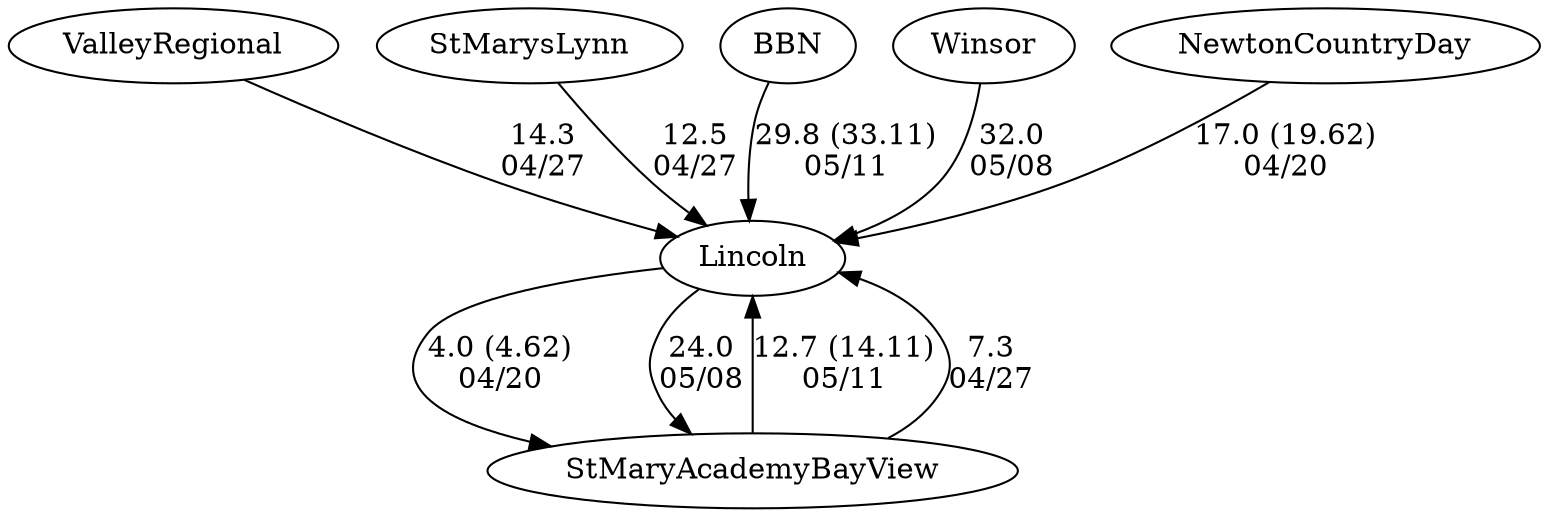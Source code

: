 digraph girls1foursLincoln {ValleyRegional [URL="girls1foursLincolnValleyRegional.html"];StMarysLynn [URL="girls1foursLincolnStMarysLynn.html"];BBN [URL="girls1foursLincolnBBN.html"];Winsor [URL="girls1foursLincolnWinsor.html"];NewtonCountryDay [URL="girls1foursLincolnNewtonCountryDay.html"];Lincoln [URL="girls1foursLincolnLincoln.html"];StMaryAcademyBayView [URL="girls1foursLincolnStMaryAcademyBayView.html"];NewtonCountryDay -> Lincoln[label="17.0 (19.62)
04/20", weight="83", tooltip="NEIRA Girls Fours,Newton Country Day, St. Mary Academy-Bayview, Lincoln School			
Distance: 1300 Conditions: Conditions the same for all races. Flat, no wind, no chop. Comments: Lincoln 2V4+ had a breakage and could not finish initial race with NCDS and Bayview so raced afterwards against the NCDS 3V4+ and 4V4+.
None", URL="https://www.row2k.com/results/resultspage.cfm?UID=C1541F9124E2FBBF81B1F9CADE55D186&cat=1", random="random"]; 
Lincoln -> StMaryAcademyBayView[label="4.0 (4.62)
04/20", weight="96", tooltip="NEIRA Girls Fours,Newton Country Day, St. Mary Academy-Bayview, Lincoln School			
Distance: 1300 Conditions: Conditions the same for all races. Flat, no wind, no chop. Comments: Lincoln 2V4+ had a breakage and could not finish initial race with NCDS and Bayview so raced afterwards against the NCDS 3V4+ and 4V4+.
None", URL="https://www.row2k.com/results/resultspage.cfm?UID=C1541F9124E2FBBF81B1F9CADE55D186&cat=1", random="random"]; 
BBN -> Lincoln[label="29.8 (33.11)
05/11", weight="71", tooltip="NEIRA, BB&N, Bay View, Lincoln			
Distance: 1350 M Conditions: 2V race slight crossing head wind
Pretty neutral for the 1V Comments: A bit chilly but good conditions, well done by all boats. Thanks to Lincoln and Bay View for making the trip.
None", URL="https://www.row2k.com/results/resultspage.cfm?UID=BA150C07F46A8CF05BDF8F6CF54794E7&cat=1", random="random"]; 
StMaryAcademyBayView -> Lincoln[label="12.7 (14.11)
05/11", weight="88", tooltip="NEIRA, BB&N, Bay View, Lincoln			
Distance: 1350 M Conditions: 2V race slight crossing head wind
Pretty neutral for the 1V Comments: A bit chilly but good conditions, well done by all boats. Thanks to Lincoln and Bay View for making the trip.
None", URL="https://www.row2k.com/results/resultspage.cfm?UID=BA150C07F46A8CF05BDF8F6CF54794E7&cat=1", random="random"]; 
Winsor -> Lincoln[label="32.0
05/08", weight="68", tooltip="NEIRA Girls Fours, Lincoln, St Mary Academy - Bay View, Winsor			
Distance: 1500m & 2000m Conditions: Quartering headwind. Gusty at 1500m to go. Raced against incoming tide. Comments: 2nd Boat race distance was 1500m. 1st boat race distance was 2000m, but there was a restart 100m in due to a collision. Winsor's 3rd boat raced in the 2nd boat race with a time of 10:50.0. Thank you Winsor for coming to Providence and thank you NBC juniors for also racing us.
None", URL="https://www.row2k.com/results/resultspage.cfm?UID=30B27B4C6C15B94BF9C433DFE19F68FC&cat=1", random="random"]; 
Lincoln -> StMaryAcademyBayView[label="24.0
05/08", weight="76", tooltip="NEIRA Girls Fours, Lincoln, St Mary Academy - Bay View, Winsor			
Distance: 1500m & 2000m Conditions: Quartering headwind. Gusty at 1500m to go. Raced against incoming tide. Comments: 2nd Boat race distance was 1500m. 1st boat race distance was 2000m, but there was a restart 100m in due to a collision. Winsor's 3rd boat raced in the 2nd boat race with a time of 10:50.0. Thank you Winsor for coming to Providence and thank you NBC juniors for also racing us.
None", URL="https://www.row2k.com/results/resultspage.cfm?UID=30B27B4C6C15B94BF9C433DFE19F68FC&cat=1", random="random"]; 
ValleyRegional -> Lincoln[label="14.3
04/27", weight="86", tooltip="NEIRA Boys & Girls Fours,St. Mary Academy - Bay View, Lincoln, St. Mary's - Lynn, Valley Regional			
Distance: 1500m Conditions: Mild headwind, slight chop, slack tide for the 1st girls race. Old Saybrook (not in league) also competed. Comments: Old Saybrook (not in league) raced in 2nd boys and 3rd girls events.
None", URL="https://www.row2k.com/results/resultspage.cfm?UID=1004BB53FFEA236A97E11B8A53F16514&cat=5", random="random"]; 
StMarysLynn -> Lincoln[label="12.5
04/27", weight="88", tooltip="NEIRA Boys & Girls Fours,St. Mary Academy - Bay View, Lincoln, St. Mary's - Lynn, Valley Regional			
Distance: 1500m Conditions: Mild headwind, slight chop, slack tide for the 1st girls race. Old Saybrook (not in league) also competed. Comments: Old Saybrook (not in league) raced in 2nd boys and 3rd girls events.
None", URL="https://www.row2k.com/results/resultspage.cfm?UID=1004BB53FFEA236A97E11B8A53F16514&cat=5", random="random"]; 
StMaryAcademyBayView -> Lincoln[label="7.3
04/27", weight="93", tooltip="NEIRA Boys & Girls Fours,St. Mary Academy - Bay View, Lincoln, St. Mary's - Lynn, Valley Regional			
Distance: 1500m Conditions: Mild headwind, slight chop, slack tide for the 1st girls race. Old Saybrook (not in league) also competed. Comments: Old Saybrook (not in league) raced in 2nd boys and 3rd girls events.
None", URL="https://www.row2k.com/results/resultspage.cfm?UID=1004BB53FFEA236A97E11B8A53F16514&cat=5", random="random"]}